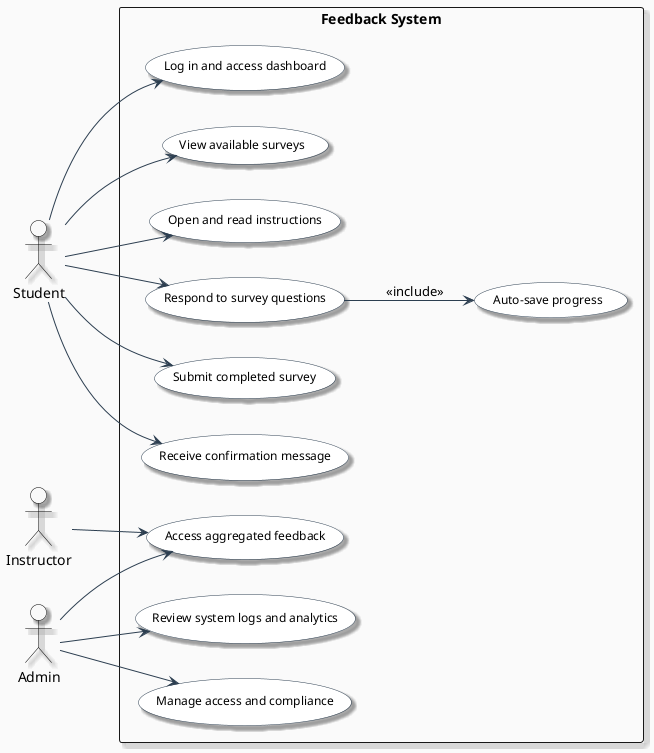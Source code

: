 @startuml provide_feedback_usecase

left to right direction
skinparam backgroundColor #FAFAFA
skinparam shadowing true

skinparam actor {
    BackgroundColor #f9f9f9
    BorderColor Black
    FontColor Black
    Shadowing true
}

skinparam usecase {
    BackgroundColor White
    BorderColor #2C3E50
    ArrowColor #2C3E50
    FontColor Black
    FontSize 12
    Shadowing true
    RoundCorner 20
}

actor Student
actor Instructor
actor Admin

actor Student

rectangle "Feedback System" {
    usecase UC_LoginDashboard as "Log in and access dashboard"
    usecase UC_ViewSurveys as "View available surveys"
    usecase UC_ReadInstructions as "Open and read instructions"
    usecase UC_Respond as "Respond to survey questions"
    usecase UC_AutoSave as "Auto-save progress"
    usecase UC_Submit as "Submit completed survey"
    usecase UC_Confirm as "Receive confirmation message"
}
' Student Flow
Student --> UC_LoginDashboard
Student --> UC_ViewSurveys
Student --> UC_ReadInstructions
Student --> UC_Respond
UC_Respond --> UC_AutoSave : <<include>>
Student --> UC_Submit
Student --> UC_Confirm

rectangle "Feedback System" {
    usecase UC_Review as "Access aggregated feedback"
    usecase UC_Logs as "Review system logs and analytics"
    usecase UC_Privacy as "Manage access and compliance"
}
' Instructor Flow
Instructor --> UC_Review

' Admin Flow
Admin --> UC_Review
Admin --> UC_Logs
Admin --> UC_Privacy

@enduml
